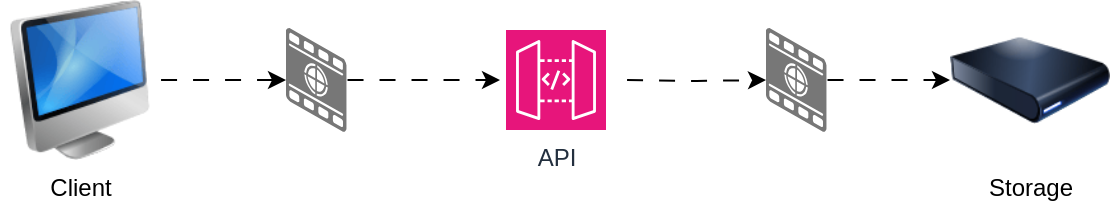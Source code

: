 <mxfile version="26.0.10" pages="5">
  <diagram name="Problem" id="P0rNSONEeaxtKrXE7Jqg">
    <mxGraphModel dx="1306" dy="825" grid="1" gridSize="10" guides="1" tooltips="1" connect="1" arrows="1" fold="1" page="1" pageScale="1" pageWidth="1169" pageHeight="827" math="0" shadow="0">
      <root>
        <mxCell id="0" />
        <mxCell id="1" parent="0" />
        <mxCell id="vBPRODDeX6TSBj6M_eWh-3" style="edgeStyle=orthogonalEdgeStyle;rounded=0;orthogonalLoop=1;jettySize=auto;html=1;entryX=0;entryY=0.5;entryDx=0;entryDy=0;flowAnimation=1;" parent="1" source="vBPRODDeX6TSBj6M_eWh-6" edge="1">
          <mxGeometry relative="1" as="geometry">
            <mxPoint x="557" y="414" as="targetPoint" />
          </mxGeometry>
        </mxCell>
        <mxCell id="vBPRODDeX6TSBj6M_eWh-1" value="Client" style="image;html=1;image=img/lib/clip_art/computers/iMac_128x128.png" parent="1" vertex="1">
          <mxGeometry x="307" y="374" width="80" height="80" as="geometry" />
        </mxCell>
        <mxCell id="vBPRODDeX6TSBj6M_eWh-9" style="edgeStyle=orthogonalEdgeStyle;rounded=0;orthogonalLoop=1;jettySize=auto;html=1;entryX=0;entryY=0.5;entryDx=0;entryDy=0;flowAnimation=1;" parent="1" source="vBPRODDeX6TSBj6M_eWh-10" target="vBPRODDeX6TSBj6M_eWh-8" edge="1">
          <mxGeometry relative="1" as="geometry" />
        </mxCell>
        <mxCell id="vBPRODDeX6TSBj6M_eWh-7" value="" style="edgeStyle=orthogonalEdgeStyle;rounded=0;orthogonalLoop=1;jettySize=auto;html=1;entryX=0;entryY=0.5;entryDx=0;entryDy=0;flowAnimation=1;" parent="1" source="vBPRODDeX6TSBj6M_eWh-1" target="vBPRODDeX6TSBj6M_eWh-6" edge="1">
          <mxGeometry relative="1" as="geometry">
            <mxPoint x="387" y="414" as="sourcePoint" />
            <mxPoint x="507" y="414" as="targetPoint" />
          </mxGeometry>
        </mxCell>
        <mxCell id="vBPRODDeX6TSBj6M_eWh-6" value="" style="verticalLabelPosition=bottom;html=1;verticalAlign=top;strokeWidth=1;align=center;outlineConnect=0;dashed=0;outlineConnect=0;shape=mxgraph.aws3d.image;strokeColor=none;fillColor=#777777;aspect=fixed;" parent="1" vertex="1">
          <mxGeometry x="450" y="388" width="30.23" height="52" as="geometry" />
        </mxCell>
        <mxCell id="vBPRODDeX6TSBj6M_eWh-8" value="Storage" style="image;html=1;image=img/lib/clip_art/computers/Harddrive_128x128.png" parent="1" vertex="1">
          <mxGeometry x="782" y="374" width="80" height="80" as="geometry" />
        </mxCell>
        <mxCell id="vBPRODDeX6TSBj6M_eWh-11" value="" style="edgeStyle=orthogonalEdgeStyle;rounded=0;orthogonalLoop=1;jettySize=auto;html=1;entryX=0;entryY=0.5;entryDx=0;entryDy=0;flowAnimation=1;" parent="1" target="vBPRODDeX6TSBj6M_eWh-10" edge="1">
          <mxGeometry relative="1" as="geometry">
            <mxPoint x="620" y="414" as="sourcePoint" />
            <mxPoint x="782" y="414" as="targetPoint" />
          </mxGeometry>
        </mxCell>
        <mxCell id="vBPRODDeX6TSBj6M_eWh-10" value="" style="verticalLabelPosition=bottom;html=1;verticalAlign=top;strokeWidth=1;align=center;outlineConnect=0;dashed=0;outlineConnect=0;shape=mxgraph.aws3d.image;strokeColor=none;fillColor=#777777;aspect=fixed;" parent="1" vertex="1">
          <mxGeometry x="690" y="388" width="30.23" height="52" as="geometry" />
        </mxCell>
        <mxCell id="fUBKV3H9uoQNqTbPFIY8-1" value="API" style="sketch=0;points=[[0,0,0],[0.25,0,0],[0.5,0,0],[0.75,0,0],[1,0,0],[0,1,0],[0.25,1,0],[0.5,1,0],[0.75,1,0],[1,1,0],[0,0.25,0],[0,0.5,0],[0,0.75,0],[1,0.25,0],[1,0.5,0],[1,0.75,0]];outlineConnect=0;fontColor=#232F3E;fillColor=#E7157B;strokeColor=#ffffff;dashed=0;verticalLabelPosition=bottom;verticalAlign=top;align=center;html=1;fontSize=12;fontStyle=0;aspect=fixed;shape=mxgraph.aws4.resourceIcon;resIcon=mxgraph.aws4.api_gateway;" parent="1" vertex="1">
          <mxGeometry x="560" y="389" width="50" height="50" as="geometry" />
        </mxCell>
      </root>
    </mxGraphModel>
  </diagram>
  <diagram name="Solution-1" id="72ppi86PY4V8Xza2J7hb">
    <mxGraphModel dx="1306" dy="825" grid="1" gridSize="10" guides="1" tooltips="1" connect="1" arrows="1" fold="1" page="1" pageScale="1" pageWidth="1169" pageHeight="827" math="0" shadow="0">
      <root>
        <mxCell id="O2NYZbeeu-_QF4TCAPES-0" />
        <mxCell id="O2NYZbeeu-_QF4TCAPES-1" parent="O2NYZbeeu-_QF4TCAPES-0" />
        <mxCell id="mWlzkhwqvpsy-X-Dac72-10" style="edgeStyle=orthogonalEdgeStyle;rounded=0;orthogonalLoop=1;jettySize=auto;html=1;flowAnimation=1;" edge="1" parent="O2NYZbeeu-_QF4TCAPES-1" source="O2NYZbeeu-_QF4TCAPES-3" target="O2NYZbeeu-_QF4TCAPES-7">
          <mxGeometry relative="1" as="geometry">
            <Array as="points">
              <mxPoint x="420" y="410" />
              <mxPoint x="420" y="410" />
            </Array>
          </mxGeometry>
        </mxCell>
        <mxCell id="O2NYZbeeu-_QF4TCAPES-3" value="Client" style="image;html=1;image=img/lib/clip_art/computers/iMac_128x128.png" vertex="1" parent="O2NYZbeeu-_QF4TCAPES-1">
          <mxGeometry x="307" y="374" width="80" height="80" as="geometry" />
        </mxCell>
        <mxCell id="mWlzkhwqvpsy-X-Dac72-5" style="edgeStyle=orthogonalEdgeStyle;rounded=0;orthogonalLoop=1;jettySize=auto;html=1;flowAnimation=1;" edge="1" parent="O2NYZbeeu-_QF4TCAPES-1" target="O2NYZbeeu-_QF4TCAPES-7">
          <mxGeometry relative="1" as="geometry">
            <mxPoint x="557" y="420" as="sourcePoint" />
            <Array as="points">
              <mxPoint x="520" y="420" />
              <mxPoint x="520" y="420" />
            </Array>
          </mxGeometry>
        </mxCell>
        <mxCell id="mWlzkhwqvpsy-X-Dac72-11" style="edgeStyle=orthogonalEdgeStyle;rounded=0;orthogonalLoop=1;jettySize=auto;html=1;flowAnimation=1;" edge="1" parent="O2NYZbeeu-_QF4TCAPES-1" target="O2NYZbeeu-_QF4TCAPES-10">
          <mxGeometry relative="1" as="geometry">
            <mxPoint x="620" y="410" as="sourcePoint" />
            <Array as="points">
              <mxPoint x="670" y="410" />
              <mxPoint x="670" y="410" />
            </Array>
          </mxGeometry>
        </mxCell>
        <mxCell id="mWlzkhwqvpsy-X-Dac72-6" style="edgeStyle=orthogonalEdgeStyle;rounded=0;orthogonalLoop=1;jettySize=auto;html=1;flowAnimation=1;" edge="1" parent="O2NYZbeeu-_QF4TCAPES-1" source="O2NYZbeeu-_QF4TCAPES-7" target="O2NYZbeeu-_QF4TCAPES-3">
          <mxGeometry relative="1" as="geometry">
            <Array as="points">
              <mxPoint x="420" y="420" />
              <mxPoint x="420" y="420" />
            </Array>
          </mxGeometry>
        </mxCell>
        <mxCell id="mWlzkhwqvpsy-X-Dac72-9" style="edgeStyle=orthogonalEdgeStyle;rounded=0;orthogonalLoop=1;jettySize=auto;html=1;flowAnimation=1;" edge="1" parent="O2NYZbeeu-_QF4TCAPES-1" source="O2NYZbeeu-_QF4TCAPES-7">
          <mxGeometry relative="1" as="geometry">
            <mxPoint x="557" y="410" as="targetPoint" />
            <Array as="points">
              <mxPoint x="520" y="410" />
              <mxPoint x="520" y="410" />
            </Array>
          </mxGeometry>
        </mxCell>
        <mxCell id="O2NYZbeeu-_QF4TCAPES-7" value="" style="verticalLabelPosition=bottom;html=1;verticalAlign=top;strokeWidth=1;align=center;outlineConnect=0;dashed=0;outlineConnect=0;shape=mxgraph.aws3d.image;strokeColor=none;fillColor=#777777;aspect=fixed;" vertex="1" parent="O2NYZbeeu-_QF4TCAPES-1">
          <mxGeometry x="450" y="388" width="30.23" height="52" as="geometry" />
        </mxCell>
        <mxCell id="mWlzkhwqvpsy-X-Dac72-4" style="edgeStyle=orthogonalEdgeStyle;rounded=0;orthogonalLoop=1;jettySize=auto;html=1;flowAnimation=1;" edge="1" parent="O2NYZbeeu-_QF4TCAPES-1" source="O2NYZbeeu-_QF4TCAPES-10">
          <mxGeometry relative="1" as="geometry">
            <mxPoint x="620" y="420" as="targetPoint" />
            <Array as="points">
              <mxPoint x="670" y="420" />
              <mxPoint x="670" y="420" />
            </Array>
          </mxGeometry>
        </mxCell>
        <mxCell id="mWlzkhwqvpsy-X-Dac72-12" style="edgeStyle=orthogonalEdgeStyle;rounded=0;orthogonalLoop=1;jettySize=auto;html=1;flowAnimation=1;" edge="1" parent="O2NYZbeeu-_QF4TCAPES-1" source="O2NYZbeeu-_QF4TCAPES-10">
          <mxGeometry relative="1" as="geometry">
            <mxPoint x="780" y="410" as="targetPoint" />
            <Array as="points">
              <mxPoint x="750" y="410" />
              <mxPoint x="750" y="410" />
            </Array>
          </mxGeometry>
        </mxCell>
        <mxCell id="O2NYZbeeu-_QF4TCAPES-10" value="" style="verticalLabelPosition=bottom;html=1;verticalAlign=top;strokeWidth=1;align=center;outlineConnect=0;dashed=0;outlineConnect=0;shape=mxgraph.aws3d.image;strokeColor=none;fillColor=#777777;aspect=fixed;" vertex="1" parent="O2NYZbeeu-_QF4TCAPES-1">
          <mxGeometry x="680" y="388" width="30.23" height="52" as="geometry" />
        </mxCell>
        <mxCell id="mWlzkhwqvpsy-X-Dac72-3" style="edgeStyle=orthogonalEdgeStyle;rounded=0;orthogonalLoop=1;jettySize=auto;html=1;flowAnimation=1;" edge="1" parent="O2NYZbeeu-_QF4TCAPES-1" target="O2NYZbeeu-_QF4TCAPES-10">
          <mxGeometry relative="1" as="geometry">
            <mxPoint x="780" y="420" as="sourcePoint" />
            <Array as="points">
              <mxPoint x="750" y="420" />
              <mxPoint x="750" y="420" />
            </Array>
          </mxGeometry>
        </mxCell>
        <mxCell id="Ixc8FI6wyPdwdD22UWWJ-2" value="" style="edgeStyle=orthogonalEdgeStyle;rounded=0;orthogonalLoop=1;jettySize=auto;html=1;flowAnimation=1;" edge="1" parent="O2NYZbeeu-_QF4TCAPES-1" source="d-24OFHpohl1RcK-2ual-0" target="Ixc8FI6wyPdwdD22UWWJ-1">
          <mxGeometry relative="1" as="geometry">
            <Array as="points">
              <mxPoint x="870" y="410" />
              <mxPoint x="870" y="410" />
            </Array>
          </mxGeometry>
        </mxCell>
        <mxCell id="d-24OFHpohl1RcK-2ual-0" value="Lambda" style="sketch=0;points=[[0,0,0],[0.25,0,0],[0.5,0,0],[0.75,0,0],[1,0,0],[0,1,0],[0.25,1,0],[0.5,1,0],[0.75,1,0],[1,1,0],[0,0.25,0],[0,0.5,0],[0,0.75,0],[1,0.25,0],[1,0.5,0],[1,0.75,0]];outlineConnect=0;fontColor=#232F3E;fillColor=#ED7100;strokeColor=#ffffff;dashed=0;verticalLabelPosition=bottom;verticalAlign=top;align=center;html=1;fontSize=12;fontStyle=0;aspect=fixed;shape=mxgraph.aws4.resourceIcon;resIcon=mxgraph.aws4.lambda;" vertex="1" parent="O2NYZbeeu-_QF4TCAPES-1">
          <mxGeometry x="780" y="388" width="50" height="50" as="geometry" />
        </mxCell>
        <mxCell id="Ixc8FI6wyPdwdD22UWWJ-0" value="API" style="sketch=0;points=[[0,0,0],[0.25,0,0],[0.5,0,0],[0.75,0,0],[1,0,0],[0,1,0],[0.25,1,0],[0.5,1,0],[0.75,1,0],[1,1,0],[0,0.25,0],[0,0.5,0],[0,0.75,0],[1,0.25,0],[1,0.5,0],[1,0.75,0]];outlineConnect=0;fontColor=#232F3E;fillColor=#E7157B;strokeColor=#ffffff;dashed=0;verticalLabelPosition=bottom;verticalAlign=top;align=center;html=1;fontSize=12;fontStyle=0;aspect=fixed;shape=mxgraph.aws4.resourceIcon;resIcon=mxgraph.aws4.api_gateway;" vertex="1" parent="O2NYZbeeu-_QF4TCAPES-1">
          <mxGeometry x="559.5" y="389" width="50" height="50" as="geometry" />
        </mxCell>
        <mxCell id="Ixc8FI6wyPdwdD22UWWJ-3" value="" style="edgeStyle=orthogonalEdgeStyle;rounded=0;orthogonalLoop=1;jettySize=auto;html=1;flowAnimation=1;" edge="1" parent="O2NYZbeeu-_QF4TCAPES-1" source="Ixc8FI6wyPdwdD22UWWJ-1" target="d-24OFHpohl1RcK-2ual-0">
          <mxGeometry relative="1" as="geometry">
            <Array as="points">
              <mxPoint x="870" y="420" />
              <mxPoint x="870" y="420" />
            </Array>
          </mxGeometry>
        </mxCell>
        <mxCell id="Ixc8FI6wyPdwdD22UWWJ-1" value="DB" style="image;html=1;image=img/lib/clip_art/computers/Database_128x128.png" vertex="1" parent="O2NYZbeeu-_QF4TCAPES-1">
          <mxGeometry x="900" y="373" width="50" height="80" as="geometry" />
        </mxCell>
      </root>
    </mxGraphModel>
  </diagram>
  <diagram name="Solution-2" id="lGptv-74Gkom0qWH-vt3">
    <mxGraphModel dx="1306" dy="825" grid="1" gridSize="10" guides="1" tooltips="1" connect="1" arrows="1" fold="1" page="1" pageScale="1" pageWidth="1169" pageHeight="827" math="0" shadow="0">
      <root>
        <mxCell id="dSsJA4RfPpSCwfcWM4q2-0" />
        <mxCell id="dSsJA4RfPpSCwfcWM4q2-1" parent="dSsJA4RfPpSCwfcWM4q2-0" />
        <mxCell id="dSsJA4RfPpSCwfcWM4q2-2" style="edgeStyle=orthogonalEdgeStyle;rounded=0;orthogonalLoop=1;jettySize=auto;html=1;flowAnimation=1;" edge="1" parent="dSsJA4RfPpSCwfcWM4q2-1" source="dSsJA4RfPpSCwfcWM4q2-3" target="dSsJA4RfPpSCwfcWM4q2-9">
          <mxGeometry relative="1" as="geometry">
            <Array as="points">
              <mxPoint x="436" y="410" />
              <mxPoint x="436" y="410" />
            </Array>
          </mxGeometry>
        </mxCell>
        <mxCell id="dSsJA4RfPpSCwfcWM4q2-3" value="Client" style="image;html=1;image=img/lib/clip_art/computers/iMac_128x128.png" vertex="1" parent="dSsJA4RfPpSCwfcWM4q2-1">
          <mxGeometry x="323" y="374" width="80" height="80" as="geometry" />
        </mxCell>
        <mxCell id="dSsJA4RfPpSCwfcWM4q2-4" style="edgeStyle=orthogonalEdgeStyle;rounded=0;orthogonalLoop=1;jettySize=auto;html=1;flowAnimation=1;" edge="1" parent="dSsJA4RfPpSCwfcWM4q2-1" target="dSsJA4RfPpSCwfcWM4q2-9">
          <mxGeometry relative="1" as="geometry">
            <mxPoint x="573" y="420" as="sourcePoint" />
            <Array as="points">
              <mxPoint x="536" y="420" />
              <mxPoint x="536" y="420" />
            </Array>
          </mxGeometry>
        </mxCell>
        <mxCell id="dSsJA4RfPpSCwfcWM4q2-5" style="edgeStyle=orthogonalEdgeStyle;rounded=0;orthogonalLoop=1;jettySize=auto;html=1;flowAnimation=1;" edge="1" parent="dSsJA4RfPpSCwfcWM4q2-1" target="dSsJA4RfPpSCwfcWM4q2-12">
          <mxGeometry relative="1" as="geometry">
            <mxPoint x="636" y="410" as="sourcePoint" />
            <Array as="points">
              <mxPoint x="686" y="410" />
              <mxPoint x="686" y="410" />
            </Array>
          </mxGeometry>
        </mxCell>
        <mxCell id="dSsJA4RfPpSCwfcWM4q2-7" style="edgeStyle=orthogonalEdgeStyle;rounded=0;orthogonalLoop=1;jettySize=auto;html=1;flowAnimation=1;" edge="1" parent="dSsJA4RfPpSCwfcWM4q2-1" source="dSsJA4RfPpSCwfcWM4q2-9" target="dSsJA4RfPpSCwfcWM4q2-3">
          <mxGeometry relative="1" as="geometry">
            <Array as="points">
              <mxPoint x="436" y="420" />
              <mxPoint x="436" y="420" />
            </Array>
          </mxGeometry>
        </mxCell>
        <mxCell id="dSsJA4RfPpSCwfcWM4q2-8" style="edgeStyle=orthogonalEdgeStyle;rounded=0;orthogonalLoop=1;jettySize=auto;html=1;flowAnimation=1;" edge="1" parent="dSsJA4RfPpSCwfcWM4q2-1" source="dSsJA4RfPpSCwfcWM4q2-9">
          <mxGeometry relative="1" as="geometry">
            <mxPoint x="573" y="410" as="targetPoint" />
            <Array as="points">
              <mxPoint x="536" y="410" />
              <mxPoint x="536" y="410" />
            </Array>
          </mxGeometry>
        </mxCell>
        <mxCell id="dSsJA4RfPpSCwfcWM4q2-9" value="" style="verticalLabelPosition=bottom;html=1;verticalAlign=top;strokeWidth=1;align=center;outlineConnect=0;dashed=0;outlineConnect=0;shape=mxgraph.aws3d.image;strokeColor=none;fillColor=#777777;aspect=fixed;" vertex="1" parent="dSsJA4RfPpSCwfcWM4q2-1">
          <mxGeometry x="466" y="388" width="30.23" height="52" as="geometry" />
        </mxCell>
        <mxCell id="dSsJA4RfPpSCwfcWM4q2-10" style="edgeStyle=orthogonalEdgeStyle;rounded=0;orthogonalLoop=1;jettySize=auto;html=1;flowAnimation=1;" edge="1" parent="dSsJA4RfPpSCwfcWM4q2-1" source="dSsJA4RfPpSCwfcWM4q2-12">
          <mxGeometry relative="1" as="geometry">
            <mxPoint x="636" y="420" as="targetPoint" />
            <Array as="points">
              <mxPoint x="686" y="420" />
              <mxPoint x="686" y="420" />
            </Array>
          </mxGeometry>
        </mxCell>
        <mxCell id="dSsJA4RfPpSCwfcWM4q2-11" style="edgeStyle=orthogonalEdgeStyle;rounded=0;orthogonalLoop=1;jettySize=auto;html=1;flowAnimation=1;" edge="1" parent="dSsJA4RfPpSCwfcWM4q2-1" source="dSsJA4RfPpSCwfcWM4q2-12">
          <mxGeometry relative="1" as="geometry">
            <mxPoint x="796" y="410" as="targetPoint" />
            <Array as="points">
              <mxPoint x="766" y="410" />
              <mxPoint x="766" y="410" />
            </Array>
          </mxGeometry>
        </mxCell>
        <mxCell id="dSsJA4RfPpSCwfcWM4q2-12" value="" style="verticalLabelPosition=bottom;html=1;verticalAlign=top;strokeWidth=1;align=center;outlineConnect=0;dashed=0;outlineConnect=0;shape=mxgraph.aws3d.image;strokeColor=none;fillColor=#777777;aspect=fixed;" vertex="1" parent="dSsJA4RfPpSCwfcWM4q2-1">
          <mxGeometry x="706" y="388" width="30.23" height="52" as="geometry" />
        </mxCell>
        <mxCell id="dSsJA4RfPpSCwfcWM4q2-13" style="edgeStyle=orthogonalEdgeStyle;rounded=0;orthogonalLoop=1;jettySize=auto;html=1;flowAnimation=1;" edge="1" parent="dSsJA4RfPpSCwfcWM4q2-1" target="dSsJA4RfPpSCwfcWM4q2-12">
          <mxGeometry relative="1" as="geometry">
            <mxPoint x="796" y="420" as="sourcePoint" />
            <Array as="points">
              <mxPoint x="766" y="420" />
              <mxPoint x="766" y="420" />
            </Array>
          </mxGeometry>
        </mxCell>
        <mxCell id="GK5hIVBf3n34CRLN3hOK-0" value="API" style="sketch=0;points=[[0,0,0],[0.25,0,0],[0.5,0,0],[0.75,0,0],[1,0,0],[0,1,0],[0.25,1,0],[0.5,1,0],[0.75,1,0],[1,1,0],[0,0.25,0],[0,0.5,0],[0,0.75,0],[1,0.25,0],[1,0.5,0],[1,0.75,0]];outlineConnect=0;fontColor=#232F3E;fillColor=#E7157B;strokeColor=#ffffff;dashed=0;verticalLabelPosition=bottom;verticalAlign=top;align=center;html=1;fontSize=12;fontStyle=0;aspect=fixed;shape=mxgraph.aws4.resourceIcon;resIcon=mxgraph.aws4.api_gateway;" vertex="1" parent="dSsJA4RfPpSCwfcWM4q2-1">
          <mxGeometry x="576" y="389" width="50" height="50" as="geometry" />
        </mxCell>
        <mxCell id="GK5hIVBf3n34CRLN3hOK-3" value="S3" style="sketch=0;points=[[0,0,0],[0.25,0,0],[0.5,0,0],[0.75,0,0],[1,0,0],[0,1,0],[0.25,1,0],[0.5,1,0],[0.75,1,0],[1,1,0],[0,0.25,0],[0,0.5,0],[0,0.75,0],[1,0.25,0],[1,0.5,0],[1,0.75,0]];outlineConnect=0;fontColor=#232F3E;fillColor=#7AA116;strokeColor=#ffffff;dashed=0;verticalLabelPosition=bottom;verticalAlign=top;align=center;html=1;fontSize=12;fontStyle=0;aspect=fixed;shape=mxgraph.aws4.resourceIcon;resIcon=mxgraph.aws4.s3;" vertex="1" parent="dSsJA4RfPpSCwfcWM4q2-1">
          <mxGeometry x="796" y="389" width="50" height="50" as="geometry" />
        </mxCell>
      </root>
    </mxGraphModel>
  </diagram>
  <diagram name="Solution-3" id="_cSXg3JgTt-2_7wsRhel">
    <mxGraphModel dx="1306" dy="825" grid="1" gridSize="10" guides="1" tooltips="1" connect="1" arrows="1" fold="1" page="1" pageScale="1" pageWidth="1169" pageHeight="827" math="0" shadow="0">
      <root>
        <mxCell id="diRIYQ4MY-aN88RkYUPm-0" />
        <mxCell id="diRIYQ4MY-aN88RkYUPm-1" parent="diRIYQ4MY-aN88RkYUPm-0" />
        <mxCell id="diRIYQ4MY-aN88RkYUPm-2" style="edgeStyle=orthogonalEdgeStyle;rounded=0;orthogonalLoop=1;jettySize=auto;html=1;flowAnimation=1;" parent="diRIYQ4MY-aN88RkYUPm-1" source="diRIYQ4MY-aN88RkYUPm-3" target="diRIYQ4MY-aN88RkYUPm-8" edge="1">
          <mxGeometry relative="1" as="geometry">
            <Array as="points">
              <mxPoint x="376" y="410" />
              <mxPoint x="376" y="410" />
            </Array>
          </mxGeometry>
        </mxCell>
        <mxCell id="diRIYQ4MY-aN88RkYUPm-3" value="Client" style="image;html=1;image=img/lib/clip_art/computers/iMac_128x128.png" parent="diRIYQ4MY-aN88RkYUPm-1" vertex="1">
          <mxGeometry x="263" y="374" width="80" height="80" as="geometry" />
        </mxCell>
        <mxCell id="diRIYQ4MY-aN88RkYUPm-4" style="edgeStyle=orthogonalEdgeStyle;rounded=0;orthogonalLoop=1;jettySize=auto;html=1;flowAnimation=1;" parent="diRIYQ4MY-aN88RkYUPm-1" target="diRIYQ4MY-aN88RkYUPm-8" edge="1">
          <mxGeometry relative="1" as="geometry">
            <mxPoint x="513" y="420" as="sourcePoint" />
            <Array as="points">
              <mxPoint x="476" y="420" />
              <mxPoint x="476" y="420" />
            </Array>
          </mxGeometry>
        </mxCell>
        <mxCell id="diRIYQ4MY-aN88RkYUPm-5" style="edgeStyle=orthogonalEdgeStyle;rounded=0;orthogonalLoop=1;jettySize=auto;html=1;flowAnimation=1;" parent="diRIYQ4MY-aN88RkYUPm-1" target="diRIYQ4MY-aN88RkYUPm-11" edge="1">
          <mxGeometry relative="1" as="geometry">
            <mxPoint x="576" y="410" as="sourcePoint" />
            <Array as="points">
              <mxPoint x="626" y="410" />
              <mxPoint x="626" y="410" />
            </Array>
          </mxGeometry>
        </mxCell>
        <mxCell id="diRIYQ4MY-aN88RkYUPm-6" style="edgeStyle=orthogonalEdgeStyle;rounded=0;orthogonalLoop=1;jettySize=auto;html=1;flowAnimation=1;" parent="diRIYQ4MY-aN88RkYUPm-1" source="diRIYQ4MY-aN88RkYUPm-8" target="diRIYQ4MY-aN88RkYUPm-3" edge="1">
          <mxGeometry relative="1" as="geometry">
            <Array as="points">
              <mxPoint x="376" y="420" />
              <mxPoint x="376" y="420" />
            </Array>
          </mxGeometry>
        </mxCell>
        <mxCell id="diRIYQ4MY-aN88RkYUPm-7" style="edgeStyle=orthogonalEdgeStyle;rounded=0;orthogonalLoop=1;jettySize=auto;html=1;flowAnimation=1;" parent="diRIYQ4MY-aN88RkYUPm-1" source="diRIYQ4MY-aN88RkYUPm-8" edge="1">
          <mxGeometry relative="1" as="geometry">
            <mxPoint x="513" y="410" as="targetPoint" />
            <Array as="points">
              <mxPoint x="476" y="410" />
              <mxPoint x="476" y="410" />
            </Array>
          </mxGeometry>
        </mxCell>
        <mxCell id="diRIYQ4MY-aN88RkYUPm-8" value="" style="verticalLabelPosition=bottom;html=1;verticalAlign=top;strokeWidth=1;align=center;outlineConnect=0;dashed=0;outlineConnect=0;shape=mxgraph.aws3d.image;strokeColor=none;fillColor=#777777;aspect=fixed;" parent="diRIYQ4MY-aN88RkYUPm-1" vertex="1">
          <mxGeometry x="406" y="388" width="30.23" height="52" as="geometry" />
        </mxCell>
        <mxCell id="diRIYQ4MY-aN88RkYUPm-9" style="edgeStyle=orthogonalEdgeStyle;rounded=0;orthogonalLoop=1;jettySize=auto;html=1;flowAnimation=1;" parent="diRIYQ4MY-aN88RkYUPm-1" source="diRIYQ4MY-aN88RkYUPm-11" edge="1">
          <mxGeometry relative="1" as="geometry">
            <mxPoint x="576" y="420" as="targetPoint" />
            <Array as="points">
              <mxPoint x="626" y="420" />
              <mxPoint x="626" y="420" />
            </Array>
          </mxGeometry>
        </mxCell>
        <mxCell id="diRIYQ4MY-aN88RkYUPm-10" style="edgeStyle=orthogonalEdgeStyle;rounded=0;orthogonalLoop=1;jettySize=auto;html=1;flowAnimation=1;" parent="diRIYQ4MY-aN88RkYUPm-1" source="diRIYQ4MY-aN88RkYUPm-11" edge="1">
          <mxGeometry relative="1" as="geometry">
            <mxPoint x="736" y="410" as="targetPoint" />
            <Array as="points">
              <mxPoint x="706" y="410" />
              <mxPoint x="706" y="410" />
            </Array>
          </mxGeometry>
        </mxCell>
        <mxCell id="diRIYQ4MY-aN88RkYUPm-11" value="" style="verticalLabelPosition=bottom;html=1;verticalAlign=top;strokeWidth=1;align=center;outlineConnect=0;dashed=0;outlineConnect=0;shape=mxgraph.aws3d.image;strokeColor=none;fillColor=#777777;aspect=fixed;" parent="diRIYQ4MY-aN88RkYUPm-1" vertex="1">
          <mxGeometry x="636" y="388" width="30.23" height="52" as="geometry" />
        </mxCell>
        <mxCell id="diRIYQ4MY-aN88RkYUPm-12" style="edgeStyle=orthogonalEdgeStyle;rounded=0;orthogonalLoop=1;jettySize=auto;html=1;flowAnimation=1;" parent="diRIYQ4MY-aN88RkYUPm-1" target="diRIYQ4MY-aN88RkYUPm-11" edge="1">
          <mxGeometry relative="1" as="geometry">
            <mxPoint x="736" y="420" as="sourcePoint" />
            <Array as="points">
              <mxPoint x="706" y="420" />
              <mxPoint x="706" y="420" />
            </Array>
          </mxGeometry>
        </mxCell>
        <mxCell id="diRIYQ4MY-aN88RkYUPm-13" value="" style="edgeStyle=orthogonalEdgeStyle;rounded=0;orthogonalLoop=1;jettySize=auto;html=1;flowAnimation=1;" parent="diRIYQ4MY-aN88RkYUPm-1" source="diRIYQ4MY-aN88RkYUPm-15" edge="1">
          <mxGeometry relative="1" as="geometry">
            <mxPoint x="856" y="410" as="targetPoint" />
            <Array as="points">
              <mxPoint x="826" y="410" />
              <mxPoint x="826" y="410" />
            </Array>
          </mxGeometry>
        </mxCell>
        <mxCell id="diRIYQ4MY-aN88RkYUPm-14" value="" style="edgeStyle=orthogonalEdgeStyle;rounded=0;orthogonalLoop=1;jettySize=auto;html=1;flowAnimation=1;" parent="diRIYQ4MY-aN88RkYUPm-1" source="diRIYQ4MY-aN88RkYUPm-15" target="diRIYQ4MY-aN88RkYUPm-19" edge="1">
          <mxGeometry relative="1" as="geometry" />
        </mxCell>
        <mxCell id="cWYjOQUGDc6v1ZKPJTHr-0" value="To check the video" style="edgeLabel;html=1;align=center;verticalAlign=middle;resizable=0;points=[];" vertex="1" connectable="0" parent="diRIYQ4MY-aN88RkYUPm-14">
          <mxGeometry x="0.25" y="-1" relative="1" as="geometry">
            <mxPoint as="offset" />
          </mxGeometry>
        </mxCell>
        <mxCell id="7vIdpa1L4sfdoL7jO0v2-1" value="" style="edgeStyle=orthogonalEdgeStyle;rounded=0;orthogonalLoop=1;jettySize=auto;html=1;flowAnimation=1;" parent="diRIYQ4MY-aN88RkYUPm-1" edge="1">
          <mxGeometry relative="1" as="geometry">
            <mxPoint x="755" y="438" as="sourcePoint" />
            <mxPoint x="755" y="510" as="targetPoint" />
            <Array as="points">
              <mxPoint x="755" y="480" />
              <mxPoint x="755" y="480" />
            </Array>
          </mxGeometry>
        </mxCell>
        <mxCell id="diRIYQ4MY-aN88RkYUPm-15" value="" style="sketch=0;points=[[0,0,0],[0.25,0,0],[0.5,0,0],[0.75,0,0],[1,0,0],[0,1,0],[0.25,1,0],[0.5,1,0],[0.75,1,0],[1,1,0],[0,0.25,0],[0,0.5,0],[0,0.75,0],[1,0.25,0],[1,0.5,0],[1,0.75,0]];outlineConnect=0;fontColor=#232F3E;fillColor=#ED7100;strokeColor=#ffffff;dashed=0;verticalLabelPosition=bottom;verticalAlign=top;align=center;html=1;fontSize=12;fontStyle=0;aspect=fixed;shape=mxgraph.aws4.resourceIcon;resIcon=mxgraph.aws4.lambda;" parent="diRIYQ4MY-aN88RkYUPm-1" vertex="1">
          <mxGeometry x="736" y="388" width="50" height="50" as="geometry" />
        </mxCell>
        <mxCell id="diRIYQ4MY-aN88RkYUPm-16" value="API" style="sketch=0;points=[[0,0,0],[0.25,0,0],[0.5,0,0],[0.75,0,0],[1,0,0],[0,1,0],[0.25,1,0],[0.5,1,0],[0.75,1,0],[1,1,0],[0,0.25,0],[0,0.5,0],[0,0.75,0],[1,0.25,0],[1,0.5,0],[1,0.75,0]];outlineConnect=0;fontColor=#232F3E;fillColor=#E7157B;strokeColor=#ffffff;dashed=0;verticalLabelPosition=bottom;verticalAlign=top;align=center;html=1;fontSize=12;fontStyle=0;aspect=fixed;shape=mxgraph.aws4.resourceIcon;resIcon=mxgraph.aws4.api_gateway;" parent="diRIYQ4MY-aN88RkYUPm-1" vertex="1">
          <mxGeometry x="515.5" y="389" width="50" height="50" as="geometry" />
        </mxCell>
        <mxCell id="diRIYQ4MY-aN88RkYUPm-17" value="" style="edgeStyle=orthogonalEdgeStyle;rounded=0;orthogonalLoop=1;jettySize=auto;html=1;flowAnimation=1;" parent="diRIYQ4MY-aN88RkYUPm-1" target="diRIYQ4MY-aN88RkYUPm-15" edge="1">
          <mxGeometry relative="1" as="geometry">
            <mxPoint x="856" y="420" as="sourcePoint" />
            <Array as="points">
              <mxPoint x="826" y="420" />
              <mxPoint x="826" y="420" />
            </Array>
          </mxGeometry>
        </mxCell>
        <mxCell id="diRIYQ4MY-aN88RkYUPm-18" value="S3" style="sketch=0;points=[[0,0,0],[0.25,0,0],[0.5,0,0],[0.75,0,0],[1,0,0],[0,1,0],[0.25,1,0],[0.5,1,0],[0.75,1,0],[1,1,0],[0,0.25,0],[0,0.5,0],[0,0.75,0],[1,0.25,0],[1,0.5,0],[1,0.75,0]];outlineConnect=0;fontColor=#232F3E;fillColor=#7AA116;strokeColor=#ffffff;dashed=0;verticalLabelPosition=bottom;verticalAlign=top;align=center;html=1;fontSize=12;fontStyle=0;aspect=fixed;shape=mxgraph.aws4.resourceIcon;resIcon=mxgraph.aws4.s3;" parent="diRIYQ4MY-aN88RkYUPm-1" vertex="1">
          <mxGeometry x="856" y="388" width="50" height="50" as="geometry" />
        </mxCell>
        <mxCell id="diRIYQ4MY-aN88RkYUPm-19" value="Rekognition" style="sketch=0;points=[[0,0,0],[0.25,0,0],[0.5,0,0],[0.75,0,0],[1,0,0],[0,1,0],[0.25,1,0],[0.5,1,0],[0.75,1,0],[1,1,0],[0,0.25,0],[0,0.5,0],[0,0.75,0],[1,0.25,0],[1,0.5,0],[1,0.75,0]];outlineConnect=0;fontColor=#232F3E;fillColor=#01A88D;strokeColor=#ffffff;dashed=0;verticalLabelPosition=top;verticalAlign=bottom;align=center;html=1;fontSize=12;fontStyle=0;aspect=fixed;shape=mxgraph.aws4.resourceIcon;resIcon=mxgraph.aws4.rekognition_2;labelPosition=center;" parent="diRIYQ4MY-aN88RkYUPm-1" vertex="1">
          <mxGeometry x="738" y="270" width="46" height="46" as="geometry" />
        </mxCell>
        <mxCell id="7vIdpa1L4sfdoL7jO0v2-2" value="" style="edgeStyle=orthogonalEdgeStyle;rounded=0;orthogonalLoop=1;jettySize=auto;html=1;flowAnimation=1;" parent="diRIYQ4MY-aN88RkYUPm-1" edge="1">
          <mxGeometry relative="1" as="geometry">
            <mxPoint x="764" y="510" as="sourcePoint" />
            <mxPoint x="764" y="438" as="targetPoint" />
            <Array as="points">
              <mxPoint x="764" y="480" />
              <mxPoint x="764" y="480" />
            </Array>
          </mxGeometry>
        </mxCell>
        <mxCell id="7vIdpa1L4sfdoL7jO0v2-0" value="DynamoDB" style="sketch=0;points=[[0,0,0],[0.25,0,0],[0.5,0,0],[0.75,0,0],[1,0,0],[0,1,0],[0.25,1,0],[0.5,1,0],[0.75,1,0],[1,1,0],[0,0.25,0],[0,0.5,0],[0,0.75,0],[1,0.25,0],[1,0.5,0],[1,0.75,0]];outlineConnect=0;fontColor=#232F3E;fillColor=#C925D1;strokeColor=#ffffff;dashed=0;verticalLabelPosition=bottom;verticalAlign=top;align=center;html=1;fontSize=12;fontStyle=0;aspect=fixed;shape=mxgraph.aws4.resourceIcon;resIcon=mxgraph.aws4.dynamodb;" parent="diRIYQ4MY-aN88RkYUPm-1" vertex="1">
          <mxGeometry x="736" y="510" width="50" height="50" as="geometry" />
        </mxCell>
      </root>
    </mxGraphModel>
  </diagram>
  <diagram name="Solution-4" id="7bVMCvKCm2H2iEhOdFXt">
    <mxGraphModel dx="1306" dy="825" grid="1" gridSize="10" guides="1" tooltips="1" connect="1" arrows="1" fold="1" page="1" pageScale="1" pageWidth="1169" pageHeight="827" math="0" shadow="0">
      <root>
        <mxCell id="SLDHy1DiMdNnZ1jH-4uN-0" />
        <mxCell id="SLDHy1DiMdNnZ1jH-4uN-1" parent="SLDHy1DiMdNnZ1jH-4uN-0" />
        <mxCell id="SLDHy1DiMdNnZ1jH-4uN-2" style="edgeStyle=orthogonalEdgeStyle;rounded=0;orthogonalLoop=1;jettySize=auto;html=1;flowAnimation=1;" parent="SLDHy1DiMdNnZ1jH-4uN-1" source="SLDHy1DiMdNnZ1jH-4uN-3" target="SLDHy1DiMdNnZ1jH-4uN-8" edge="1">
          <mxGeometry relative="1" as="geometry">
            <Array as="points">
              <mxPoint x="254" y="410" />
              <mxPoint x="254" y="410" />
            </Array>
          </mxGeometry>
        </mxCell>
        <mxCell id="SLDHy1DiMdNnZ1jH-4uN-3" value="Client" style="image;html=1;image=img/lib/clip_art/computers/iMac_128x128.png" parent="SLDHy1DiMdNnZ1jH-4uN-1" vertex="1">
          <mxGeometry x="141" y="374" width="80" height="80" as="geometry" />
        </mxCell>
        <mxCell id="SLDHy1DiMdNnZ1jH-4uN-4" style="edgeStyle=orthogonalEdgeStyle;rounded=0;orthogonalLoop=1;jettySize=auto;html=1;flowAnimation=1;" parent="SLDHy1DiMdNnZ1jH-4uN-1" target="SLDHy1DiMdNnZ1jH-4uN-8" edge="1">
          <mxGeometry relative="1" as="geometry">
            <mxPoint x="391" y="420" as="sourcePoint" />
            <Array as="points">
              <mxPoint x="354" y="420" />
              <mxPoint x="354" y="420" />
            </Array>
          </mxGeometry>
        </mxCell>
        <mxCell id="SLDHy1DiMdNnZ1jH-4uN-5" style="edgeStyle=orthogonalEdgeStyle;rounded=0;orthogonalLoop=1;jettySize=auto;html=1;flowAnimation=1;" parent="SLDHy1DiMdNnZ1jH-4uN-1" target="SLDHy1DiMdNnZ1jH-4uN-11" edge="1">
          <mxGeometry relative="1" as="geometry">
            <mxPoint x="454" y="410" as="sourcePoint" />
            <Array as="points">
              <mxPoint x="504" y="410" />
              <mxPoint x="504" y="410" />
            </Array>
          </mxGeometry>
        </mxCell>
        <mxCell id="SLDHy1DiMdNnZ1jH-4uN-6" style="edgeStyle=orthogonalEdgeStyle;rounded=0;orthogonalLoop=1;jettySize=auto;html=1;flowAnimation=1;" parent="SLDHy1DiMdNnZ1jH-4uN-1" source="SLDHy1DiMdNnZ1jH-4uN-8" target="SLDHy1DiMdNnZ1jH-4uN-3" edge="1">
          <mxGeometry relative="1" as="geometry">
            <Array as="points">
              <mxPoint x="254" y="420" />
              <mxPoint x="254" y="420" />
            </Array>
          </mxGeometry>
        </mxCell>
        <mxCell id="SLDHy1DiMdNnZ1jH-4uN-7" style="edgeStyle=orthogonalEdgeStyle;rounded=0;orthogonalLoop=1;jettySize=auto;html=1;flowAnimation=1;" parent="SLDHy1DiMdNnZ1jH-4uN-1" source="SLDHy1DiMdNnZ1jH-4uN-8" edge="1">
          <mxGeometry relative="1" as="geometry">
            <mxPoint x="391" y="410" as="targetPoint" />
            <Array as="points">
              <mxPoint x="354" y="410" />
              <mxPoint x="354" y="410" />
            </Array>
          </mxGeometry>
        </mxCell>
        <mxCell id="SLDHy1DiMdNnZ1jH-4uN-8" value="" style="verticalLabelPosition=bottom;html=1;verticalAlign=top;strokeWidth=1;align=center;outlineConnect=0;dashed=0;outlineConnect=0;shape=mxgraph.aws3d.image;strokeColor=none;fillColor=#777777;aspect=fixed;" parent="SLDHy1DiMdNnZ1jH-4uN-1" vertex="1">
          <mxGeometry x="284" y="388" width="30.23" height="52" as="geometry" />
        </mxCell>
        <mxCell id="SLDHy1DiMdNnZ1jH-4uN-9" style="edgeStyle=orthogonalEdgeStyle;rounded=0;orthogonalLoop=1;jettySize=auto;html=1;flowAnimation=1;" parent="SLDHy1DiMdNnZ1jH-4uN-1" source="SLDHy1DiMdNnZ1jH-4uN-11" edge="1">
          <mxGeometry relative="1" as="geometry">
            <mxPoint x="454" y="420" as="targetPoint" />
            <Array as="points">
              <mxPoint x="504" y="420" />
              <mxPoint x="504" y="420" />
            </Array>
          </mxGeometry>
        </mxCell>
        <mxCell id="SLDHy1DiMdNnZ1jH-4uN-10" style="edgeStyle=orthogonalEdgeStyle;rounded=0;orthogonalLoop=1;jettySize=auto;html=1;flowAnimation=1;" parent="SLDHy1DiMdNnZ1jH-4uN-1" source="SLDHy1DiMdNnZ1jH-4uN-11" edge="1">
          <mxGeometry relative="1" as="geometry">
            <mxPoint x="614" y="410" as="targetPoint" />
            <Array as="points">
              <mxPoint x="584" y="410" />
              <mxPoint x="584" y="410" />
            </Array>
          </mxGeometry>
        </mxCell>
        <mxCell id="SLDHy1DiMdNnZ1jH-4uN-11" value="" style="verticalLabelPosition=bottom;html=1;verticalAlign=top;strokeWidth=1;align=center;outlineConnect=0;dashed=0;outlineConnect=0;shape=mxgraph.aws3d.image;strokeColor=none;fillColor=#777777;aspect=fixed;" parent="SLDHy1DiMdNnZ1jH-4uN-1" vertex="1">
          <mxGeometry x="514" y="388" width="30.23" height="52" as="geometry" />
        </mxCell>
        <mxCell id="SLDHy1DiMdNnZ1jH-4uN-12" style="edgeStyle=orthogonalEdgeStyle;rounded=0;orthogonalLoop=1;jettySize=auto;html=1;flowAnimation=1;" parent="SLDHy1DiMdNnZ1jH-4uN-1" target="SLDHy1DiMdNnZ1jH-4uN-11" edge="1">
          <mxGeometry relative="1" as="geometry">
            <mxPoint x="614" y="420" as="sourcePoint" />
            <Array as="points">
              <mxPoint x="584" y="420" />
              <mxPoint x="584" y="420" />
            </Array>
          </mxGeometry>
        </mxCell>
        <mxCell id="SLDHy1DiMdNnZ1jH-4uN-13" value="" style="edgeStyle=orthogonalEdgeStyle;rounded=0;orthogonalLoop=1;jettySize=auto;html=1;flowAnimation=1;" parent="SLDHy1DiMdNnZ1jH-4uN-1" source="SLDHy1DiMdNnZ1jH-4uN-16" edge="1">
          <mxGeometry relative="1" as="geometry">
            <mxPoint x="734" y="410" as="targetPoint" />
            <Array as="points">
              <mxPoint x="704" y="410" />
              <mxPoint x="704" y="410" />
            </Array>
          </mxGeometry>
        </mxCell>
        <mxCell id="SLDHy1DiMdNnZ1jH-4uN-14" value="" style="edgeStyle=orthogonalEdgeStyle;rounded=0;orthogonalLoop=1;jettySize=auto;html=1;flowAnimation=1;" parent="SLDHy1DiMdNnZ1jH-4uN-1" source="SLDHy1DiMdNnZ1jH-4uN-16" target="SLDHy1DiMdNnZ1jH-4uN-20" edge="1">
          <mxGeometry relative="1" as="geometry" />
        </mxCell>
        <mxCell id="5OaCeDNvVuSwdLpF136B-0" value="To check the video" style="edgeLabel;html=1;align=center;verticalAlign=middle;resizable=0;points=[];" vertex="1" connectable="0" parent="SLDHy1DiMdNnZ1jH-4uN-14">
          <mxGeometry y="-2" relative="1" as="geometry">
            <mxPoint as="offset" />
          </mxGeometry>
        </mxCell>
        <mxCell id="SLDHy1DiMdNnZ1jH-4uN-15" value="" style="edgeStyle=orthogonalEdgeStyle;rounded=0;orthogonalLoop=1;jettySize=auto;html=1;flowAnimation=1;" parent="SLDHy1DiMdNnZ1jH-4uN-1" edge="1">
          <mxGeometry relative="1" as="geometry">
            <mxPoint x="633" y="438" as="sourcePoint" />
            <mxPoint x="633" y="510" as="targetPoint" />
            <Array as="points">
              <mxPoint x="633" y="480" />
              <mxPoint x="633" y="480" />
            </Array>
          </mxGeometry>
        </mxCell>
        <mxCell id="SLDHy1DiMdNnZ1jH-4uN-16" value="" style="sketch=0;points=[[0,0,0],[0.25,0,0],[0.5,0,0],[0.75,0,0],[1,0,0],[0,1,0],[0.25,1,0],[0.5,1,0],[0.75,1,0],[1,1,0],[0,0.25,0],[0,0.5,0],[0,0.75,0],[1,0.25,0],[1,0.5,0],[1,0.75,0]];outlineConnect=0;fontColor=#232F3E;fillColor=#ED7100;strokeColor=#ffffff;dashed=0;verticalLabelPosition=bottom;verticalAlign=top;align=center;html=1;fontSize=12;fontStyle=0;aspect=fixed;shape=mxgraph.aws4.resourceIcon;resIcon=mxgraph.aws4.lambda;" parent="SLDHy1DiMdNnZ1jH-4uN-1" vertex="1">
          <mxGeometry x="614" y="388" width="50" height="50" as="geometry" />
        </mxCell>
        <mxCell id="SLDHy1DiMdNnZ1jH-4uN-17" value="API" style="sketch=0;points=[[0,0,0],[0.25,0,0],[0.5,0,0],[0.75,0,0],[1,0,0],[0,1,0],[0.25,1,0],[0.5,1,0],[0.75,1,0],[1,1,0],[0,0.25,0],[0,0.5,0],[0,0.75,0],[1,0.25,0],[1,0.5,0],[1,0.75,0]];outlineConnect=0;fontColor=#232F3E;fillColor=#E7157B;strokeColor=#ffffff;dashed=0;verticalLabelPosition=bottom;verticalAlign=top;align=center;html=1;fontSize=12;fontStyle=0;aspect=fixed;shape=mxgraph.aws4.resourceIcon;resIcon=mxgraph.aws4.api_gateway;" parent="SLDHy1DiMdNnZ1jH-4uN-1" vertex="1">
          <mxGeometry x="393.5" y="389" width="50" height="50" as="geometry" />
        </mxCell>
        <mxCell id="SLDHy1DiMdNnZ1jH-4uN-18" value="" style="edgeStyle=orthogonalEdgeStyle;rounded=0;orthogonalLoop=1;jettySize=auto;html=1;flowAnimation=1;" parent="SLDHy1DiMdNnZ1jH-4uN-1" target="SLDHy1DiMdNnZ1jH-4uN-16" edge="1">
          <mxGeometry relative="1" as="geometry">
            <mxPoint x="734" y="420" as="sourcePoint" />
            <Array as="points">
              <mxPoint x="704" y="420" />
              <mxPoint x="704" y="420" />
            </Array>
          </mxGeometry>
        </mxCell>
        <mxCell id="YldkjUizYy74dHa_TeQw-10" value="" style="edgeStyle=orthogonalEdgeStyle;rounded=0;orthogonalLoop=1;jettySize=auto;html=1;flowAnimation=1;" parent="SLDHy1DiMdNnZ1jH-4uN-1" edge="1">
          <mxGeometry relative="1" as="geometry">
            <mxPoint x="784" y="410" as="sourcePoint" />
            <mxPoint x="858" y="410" as="targetPoint" />
          </mxGeometry>
        </mxCell>
        <mxCell id="SLDHy1DiMdNnZ1jH-4uN-19" value="S3" style="sketch=0;points=[[0,0,0],[0.25,0,0],[0.5,0,0],[0.75,0,0],[1,0,0],[0,1,0],[0.25,1,0],[0.5,1,0],[0.75,1,0],[1,1,0],[0,0.25,0],[0,0.5,0],[0,0.75,0],[1,0.25,0],[1,0.5,0],[1,0.75,0]];outlineConnect=0;fontColor=#232F3E;fillColor=#7AA116;strokeColor=#ffffff;dashed=0;verticalLabelPosition=bottom;verticalAlign=top;align=center;html=1;fontSize=12;fontStyle=0;aspect=fixed;shape=mxgraph.aws4.resourceIcon;resIcon=mxgraph.aws4.s3;" parent="SLDHy1DiMdNnZ1jH-4uN-1" vertex="1">
          <mxGeometry x="734" y="388" width="50" height="50" as="geometry" />
        </mxCell>
        <mxCell id="SLDHy1DiMdNnZ1jH-4uN-20" value="Rekognition" style="sketch=0;points=[[0,0,0],[0.25,0,0],[0.5,0,0],[0.75,0,0],[1,0,0],[0,1,0],[0.25,1,0],[0.5,1,0],[0.75,1,0],[1,1,0],[0,0.25,0],[0,0.5,0],[0,0.75,0],[1,0.25,0],[1,0.5,0],[1,0.75,0]];outlineConnect=0;fontColor=#232F3E;fillColor=#01A88D;strokeColor=#ffffff;dashed=0;verticalLabelPosition=top;verticalAlign=bottom;align=center;html=1;fontSize=12;fontStyle=0;aspect=fixed;shape=mxgraph.aws4.resourceIcon;resIcon=mxgraph.aws4.rekognition_2;labelPosition=center;" parent="SLDHy1DiMdNnZ1jH-4uN-1" vertex="1">
          <mxGeometry x="616" y="270" width="46" height="46" as="geometry" />
        </mxCell>
        <mxCell id="SLDHy1DiMdNnZ1jH-4uN-21" value="" style="edgeStyle=orthogonalEdgeStyle;rounded=0;orthogonalLoop=1;jettySize=auto;html=1;flowAnimation=1;" parent="SLDHy1DiMdNnZ1jH-4uN-1" edge="1">
          <mxGeometry relative="1" as="geometry">
            <mxPoint x="642" y="510" as="sourcePoint" />
            <mxPoint x="642" y="438" as="targetPoint" />
            <Array as="points">
              <mxPoint x="642" y="480" />
              <mxPoint x="642" y="480" />
            </Array>
          </mxGeometry>
        </mxCell>
        <mxCell id="SLDHy1DiMdNnZ1jH-4uN-22" value="DynamoDB" style="sketch=0;points=[[0,0,0],[0.25,0,0],[0.5,0,0],[0.75,0,0],[1,0,0],[0,1,0],[0.25,1,0],[0.5,1,0],[0.75,1,0],[1,1,0],[0,0.25,0],[0,0.5,0],[0,0.75,0],[1,0.25,0],[1,0.5,0],[1,0.75,0]];outlineConnect=0;fontColor=#232F3E;fillColor=#C925D1;strokeColor=#ffffff;dashed=0;verticalLabelPosition=bottom;verticalAlign=top;align=center;html=1;fontSize=12;fontStyle=0;aspect=fixed;shape=mxgraph.aws4.resourceIcon;resIcon=mxgraph.aws4.dynamodb;" parent="SLDHy1DiMdNnZ1jH-4uN-1" vertex="1">
          <mxGeometry x="612" y="516" width="50" height="50" as="geometry" />
        </mxCell>
        <mxCell id="YldkjUizYy74dHa_TeQw-2" value="" style="edgeStyle=orthogonalEdgeStyle;rounded=0;orthogonalLoop=1;jettySize=auto;html=1;flowAnimation=1;" parent="SLDHy1DiMdNnZ1jH-4uN-1" source="YldkjUizYy74dHa_TeQw-3" edge="1">
          <mxGeometry relative="1" as="geometry">
            <mxPoint x="978" y="410" as="targetPoint" />
            <Array as="points">
              <mxPoint x="948" y="410" />
              <mxPoint x="948" y="410" />
            </Array>
          </mxGeometry>
        </mxCell>
        <mxCell id="YldkjUizYy74dHa_TeQw-11" value="" style="edgeStyle=orthogonalEdgeStyle;rounded=0;orthogonalLoop=1;jettySize=auto;html=1;flowAnimation=1;" parent="SLDHy1DiMdNnZ1jH-4uN-1" edge="1">
          <mxGeometry relative="1" as="geometry">
            <mxPoint x="858" y="420" as="sourcePoint" />
            <mxPoint x="784" y="420" as="targetPoint" />
          </mxGeometry>
        </mxCell>
        <mxCell id="YldkjUizYy74dHa_TeQw-3" value="" style="sketch=0;points=[[0,0,0],[0.25,0,0],[0.5,0,0],[0.75,0,0],[1,0,0],[0,1,0],[0.25,1,0],[0.5,1,0],[0.75,1,0],[1,1,0],[0,0.25,0],[0,0.5,0],[0,0.75,0],[1,0.25,0],[1,0.5,0],[1,0.75,0]];outlineConnect=0;fontColor=#232F3E;fillColor=#ED7100;strokeColor=#ffffff;dashed=0;verticalLabelPosition=bottom;verticalAlign=top;align=center;html=1;fontSize=12;fontStyle=0;aspect=fixed;shape=mxgraph.aws4.resourceIcon;resIcon=mxgraph.aws4.lambda;" parent="SLDHy1DiMdNnZ1jH-4uN-1" vertex="1">
          <mxGeometry x="858" y="388" width="50" height="50" as="geometry" />
        </mxCell>
        <mxCell id="YldkjUizYy74dHa_TeQw-4" value="" style="edgeStyle=orthogonalEdgeStyle;rounded=0;orthogonalLoop=1;jettySize=auto;html=1;flowAnimation=1;" parent="SLDHy1DiMdNnZ1jH-4uN-1" target="YldkjUizYy74dHa_TeQw-3" edge="1">
          <mxGeometry relative="1" as="geometry">
            <mxPoint x="978" y="420" as="sourcePoint" />
            <Array as="points">
              <mxPoint x="948" y="420" />
              <mxPoint x="948" y="420" />
            </Array>
          </mxGeometry>
        </mxCell>
        <mxCell id="YldkjUizYy74dHa_TeQw-5" value="S3" style="sketch=0;points=[[0,0,0],[0.25,0,0],[0.5,0,0],[0.75,0,0],[1,0,0],[0,1,0],[0.25,1,0],[0.5,1,0],[0.75,1,0],[1,1,0],[0,0.25,0],[0,0.5,0],[0,0.75,0],[1,0.25,0],[1,0.5,0],[1,0.75,0]];outlineConnect=0;fontColor=#232F3E;fillColor=#7AA116;strokeColor=#ffffff;dashed=0;verticalLabelPosition=bottom;verticalAlign=top;align=center;html=1;fontSize=12;fontStyle=0;aspect=fixed;shape=mxgraph.aws4.resourceIcon;resIcon=mxgraph.aws4.s3;" parent="SLDHy1DiMdNnZ1jH-4uN-1" vertex="1">
          <mxGeometry x="978" y="388" width="50" height="50" as="geometry" />
        </mxCell>
        <mxCell id="YldkjUizYy74dHa_TeQw-14" style="edgeStyle=orthogonalEdgeStyle;rounded=0;orthogonalLoop=1;jettySize=auto;html=1;flowAnimation=1;" parent="SLDHy1DiMdNnZ1jH-4uN-1" edge="1">
          <mxGeometry relative="1" as="geometry">
            <mxPoint x="889" y="437" as="sourcePoint" />
            <mxPoint x="665" y="545" as="targetPoint" />
            <Array as="points">
              <mxPoint x="889" y="545" />
            </Array>
          </mxGeometry>
        </mxCell>
        <mxCell id="YldkjUizYy74dHa_TeQw-15" style="edgeStyle=orthogonalEdgeStyle;rounded=0;orthogonalLoop=1;jettySize=auto;html=1;entryX=0.5;entryY=1;entryDx=0;entryDy=0;entryPerimeter=0;flowAnimation=1;" parent="SLDHy1DiMdNnZ1jH-4uN-1" edge="1">
          <mxGeometry relative="1" as="geometry">
            <mxPoint x="661" y="535" as="sourcePoint" />
            <mxPoint x="880" y="438" as="targetPoint" />
          </mxGeometry>
        </mxCell>
      </root>
    </mxGraphModel>
  </diagram>
</mxfile>

